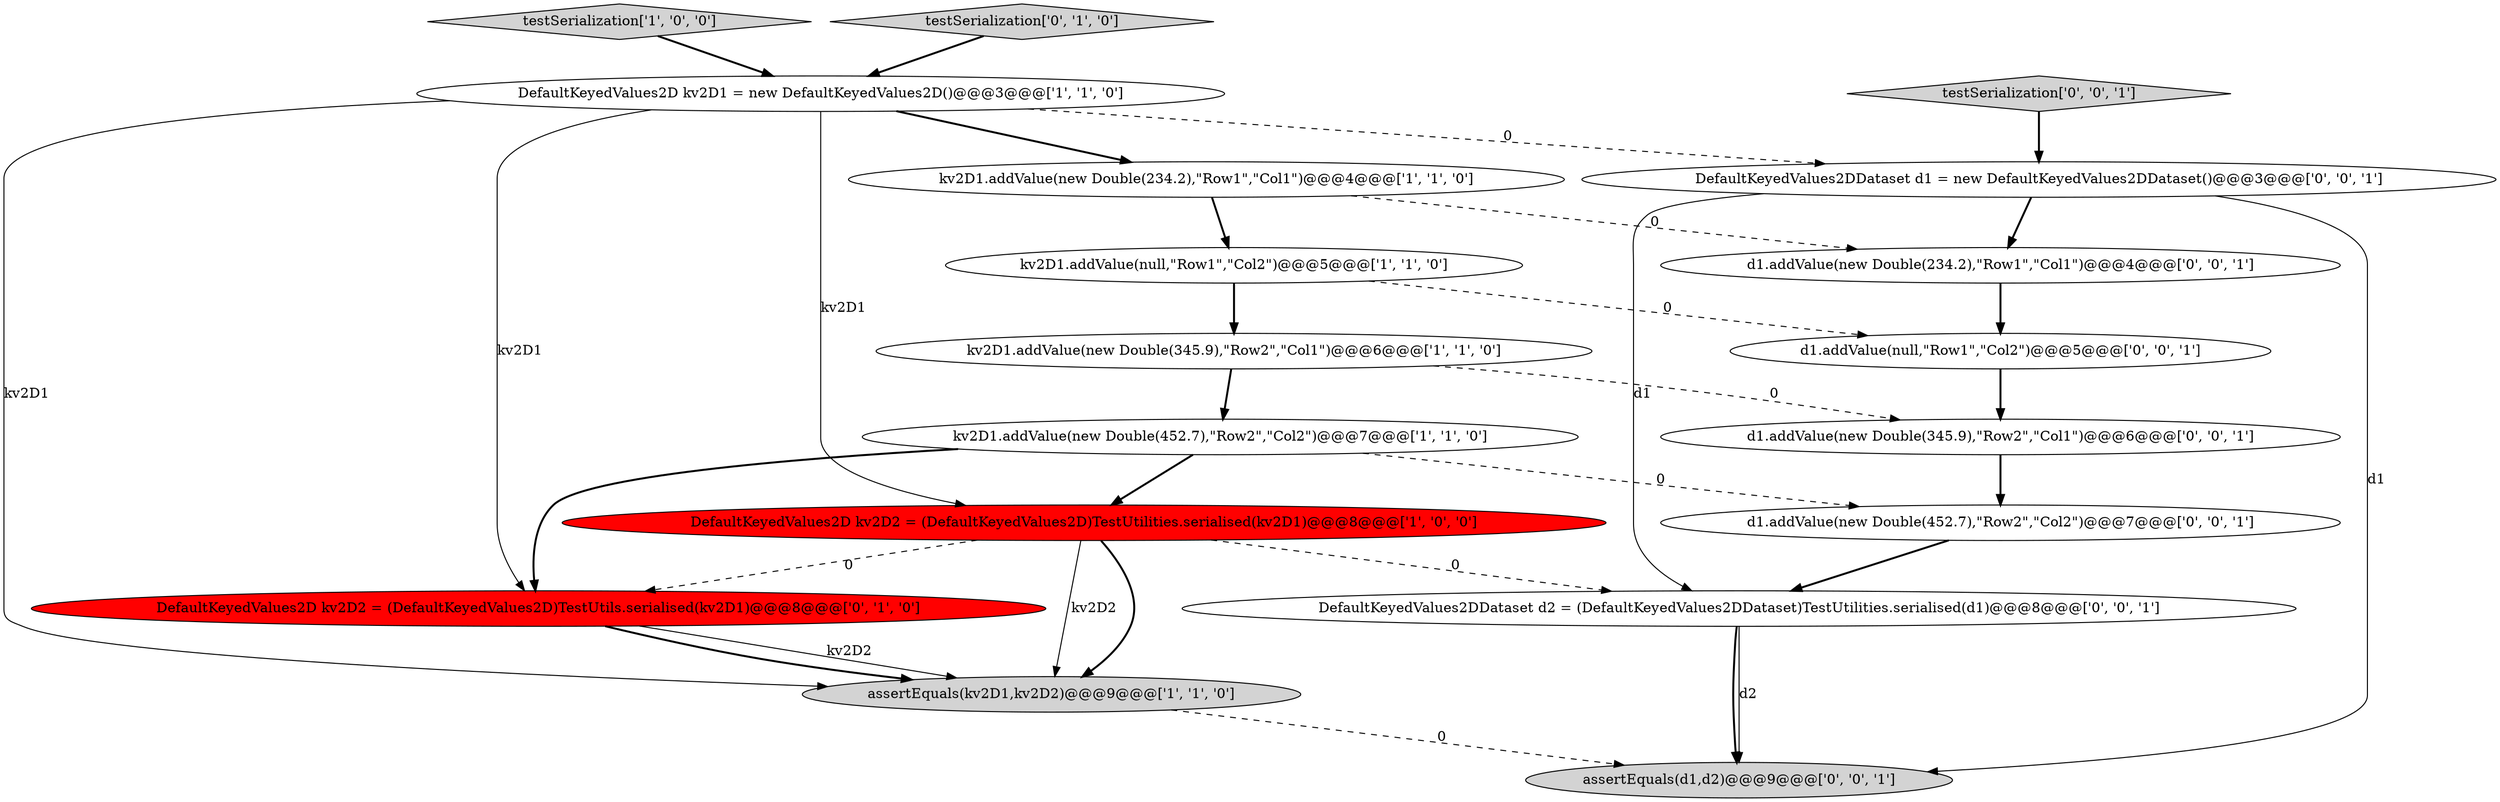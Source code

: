 digraph {
1 [style = filled, label = "kv2D1.addValue(null,\"Row1\",\"Col2\")@@@5@@@['1', '1', '0']", fillcolor = white, shape = ellipse image = "AAA0AAABBB1BBB"];
13 [style = filled, label = "DefaultKeyedValues2DDataset d1 = new DefaultKeyedValues2DDataset()@@@3@@@['0', '0', '1']", fillcolor = white, shape = ellipse image = "AAA0AAABBB3BBB"];
3 [style = filled, label = "testSerialization['1', '0', '0']", fillcolor = lightgray, shape = diamond image = "AAA0AAABBB1BBB"];
6 [style = filled, label = "DefaultKeyedValues2D kv2D2 = (DefaultKeyedValues2D)TestUtilities.serialised(kv2D1)@@@8@@@['1', '0', '0']", fillcolor = red, shape = ellipse image = "AAA1AAABBB1BBB"];
14 [style = filled, label = "d1.addValue(new Double(234.2),\"Row1\",\"Col1\")@@@4@@@['0', '0', '1']", fillcolor = white, shape = ellipse image = "AAA0AAABBB3BBB"];
15 [style = filled, label = "d1.addValue(new Double(345.9),\"Row2\",\"Col1\")@@@6@@@['0', '0', '1']", fillcolor = white, shape = ellipse image = "AAA0AAABBB3BBB"];
17 [style = filled, label = "testSerialization['0', '0', '1']", fillcolor = lightgray, shape = diamond image = "AAA0AAABBB3BBB"];
8 [style = filled, label = "DefaultKeyedValues2D kv2D2 = (DefaultKeyedValues2D)TestUtils.serialised(kv2D1)@@@8@@@['0', '1', '0']", fillcolor = red, shape = ellipse image = "AAA1AAABBB2BBB"];
7 [style = filled, label = "kv2D1.addValue(new Double(345.9),\"Row2\",\"Col1\")@@@6@@@['1', '1', '0']", fillcolor = white, shape = ellipse image = "AAA0AAABBB1BBB"];
11 [style = filled, label = "d1.addValue(new Double(452.7),\"Row2\",\"Col2\")@@@7@@@['0', '0', '1']", fillcolor = white, shape = ellipse image = "AAA0AAABBB3BBB"];
12 [style = filled, label = "DefaultKeyedValues2DDataset d2 = (DefaultKeyedValues2DDataset)TestUtilities.serialised(d1)@@@8@@@['0', '0', '1']", fillcolor = white, shape = ellipse image = "AAA0AAABBB3BBB"];
5 [style = filled, label = "DefaultKeyedValues2D kv2D1 = new DefaultKeyedValues2D()@@@3@@@['1', '1', '0']", fillcolor = white, shape = ellipse image = "AAA0AAABBB1BBB"];
0 [style = filled, label = "assertEquals(kv2D1,kv2D2)@@@9@@@['1', '1', '0']", fillcolor = lightgray, shape = ellipse image = "AAA0AAABBB1BBB"];
2 [style = filled, label = "kv2D1.addValue(new Double(234.2),\"Row1\",\"Col1\")@@@4@@@['1', '1', '0']", fillcolor = white, shape = ellipse image = "AAA0AAABBB1BBB"];
9 [style = filled, label = "testSerialization['0', '1', '0']", fillcolor = lightgray, shape = diamond image = "AAA0AAABBB2BBB"];
4 [style = filled, label = "kv2D1.addValue(new Double(452.7),\"Row2\",\"Col2\")@@@7@@@['1', '1', '0']", fillcolor = white, shape = ellipse image = "AAA0AAABBB1BBB"];
10 [style = filled, label = "d1.addValue(null,\"Row1\",\"Col2\")@@@5@@@['0', '0', '1']", fillcolor = white, shape = ellipse image = "AAA0AAABBB3BBB"];
16 [style = filled, label = "assertEquals(d1,d2)@@@9@@@['0', '0', '1']", fillcolor = lightgray, shape = ellipse image = "AAA0AAABBB3BBB"];
5->13 [style = dashed, label="0"];
8->0 [style = solid, label="kv2D2"];
6->8 [style = dashed, label="0"];
10->15 [style = bold, label=""];
12->16 [style = solid, label="d2"];
4->6 [style = bold, label=""];
5->0 [style = solid, label="kv2D1"];
2->1 [style = bold, label=""];
0->16 [style = dashed, label="0"];
5->6 [style = solid, label="kv2D1"];
14->10 [style = bold, label=""];
11->12 [style = bold, label=""];
6->0 [style = bold, label=""];
12->16 [style = bold, label=""];
6->0 [style = solid, label="kv2D2"];
7->4 [style = bold, label=""];
1->10 [style = dashed, label="0"];
1->7 [style = bold, label=""];
13->12 [style = solid, label="d1"];
6->12 [style = dashed, label="0"];
8->0 [style = bold, label=""];
5->2 [style = bold, label=""];
3->5 [style = bold, label=""];
15->11 [style = bold, label=""];
2->14 [style = dashed, label="0"];
5->8 [style = solid, label="kv2D1"];
7->15 [style = dashed, label="0"];
9->5 [style = bold, label=""];
13->16 [style = solid, label="d1"];
4->8 [style = bold, label=""];
17->13 [style = bold, label=""];
4->11 [style = dashed, label="0"];
13->14 [style = bold, label=""];
}
